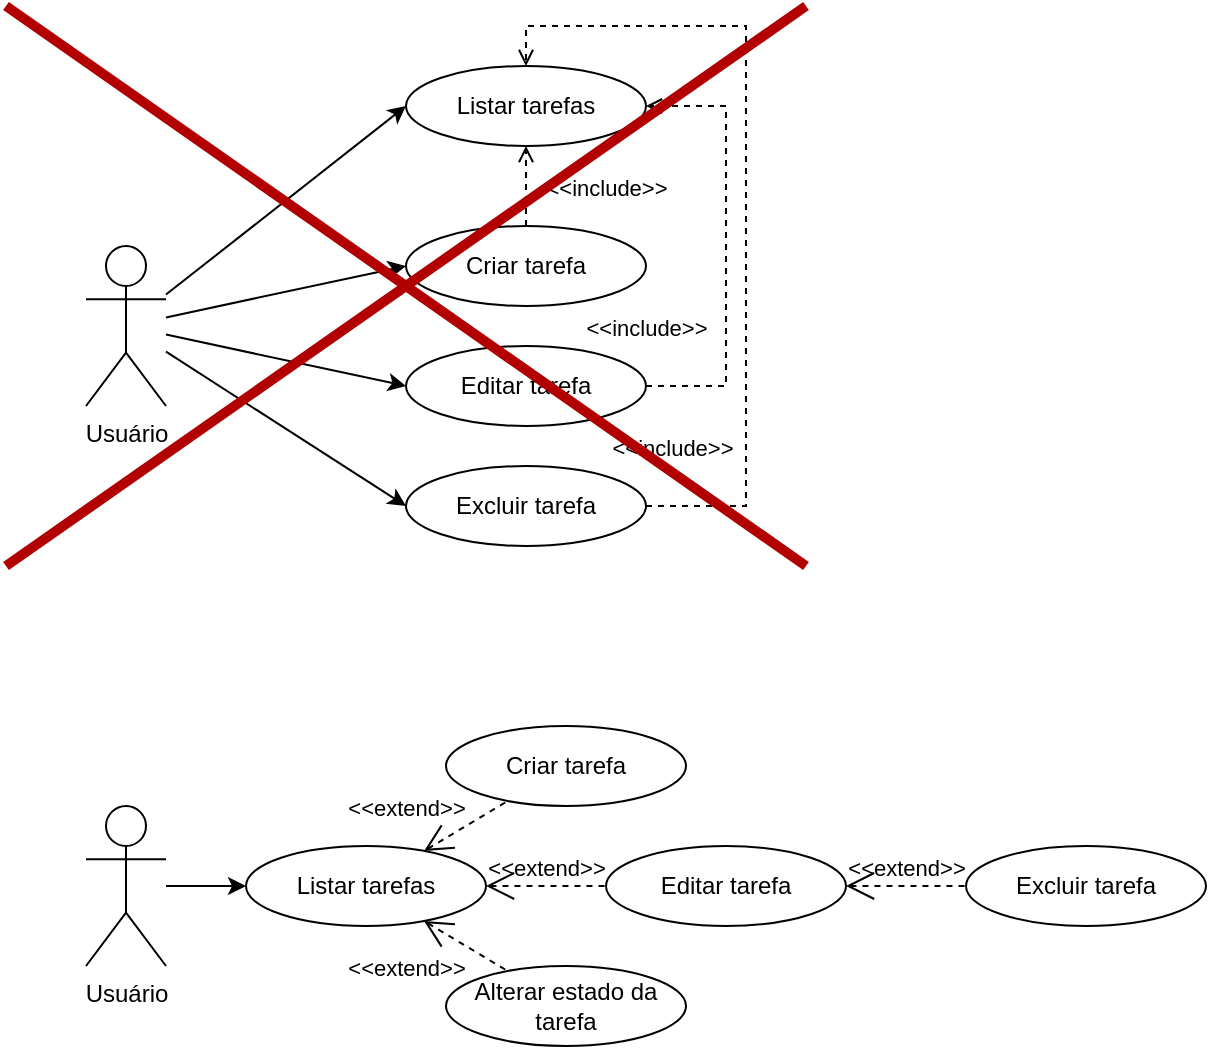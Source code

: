 <mxfile version="24.3.1" type="device">
  <diagram name="Page-1" id="c4acf3e9-155e-7222-9cf6-157b1a14988f">
    <mxGraphModel dx="1050" dy="541" grid="1" gridSize="10" guides="1" tooltips="1" connect="1" arrows="1" fold="1" page="1" pageScale="1" pageWidth="850" pageHeight="1100" background="none" math="0" shadow="0">
      <root>
        <mxCell id="0" />
        <mxCell id="1" parent="0" />
        <mxCell id="l2qAhFchgOXuQGY-jQNP-12" style="rounded=0;orthogonalLoop=1;jettySize=auto;html=1;entryX=0;entryY=0.5;entryDx=0;entryDy=0;" parent="1" source="l2qAhFchgOXuQGY-jQNP-2" target="l2qAhFchgOXuQGY-jQNP-4" edge="1">
          <mxGeometry relative="1" as="geometry" />
        </mxCell>
        <mxCell id="l2qAhFchgOXuQGY-jQNP-13" style="rounded=0;orthogonalLoop=1;jettySize=auto;html=1;entryX=0;entryY=0.5;entryDx=0;entryDy=0;" parent="1" source="l2qAhFchgOXuQGY-jQNP-2" target="l2qAhFchgOXuQGY-jQNP-5" edge="1">
          <mxGeometry relative="1" as="geometry" />
        </mxCell>
        <mxCell id="l2qAhFchgOXuQGY-jQNP-41" style="rounded=0;orthogonalLoop=1;jettySize=auto;html=1;entryX=0;entryY=0.5;entryDx=0;entryDy=0;" parent="1" source="l2qAhFchgOXuQGY-jQNP-2" target="l2qAhFchgOXuQGY-jQNP-40" edge="1">
          <mxGeometry relative="1" as="geometry" />
        </mxCell>
        <mxCell id="l2qAhFchgOXuQGY-jQNP-2" value="Usuário" style="shape=umlActor;verticalLabelPosition=bottom;verticalAlign=top;html=1;outlineConnect=0;" parent="1" vertex="1">
          <mxGeometry x="80" y="160" width="40" height="80" as="geometry" />
        </mxCell>
        <mxCell id="l2qAhFchgOXuQGY-jQNP-4" value="Criar tarefa" style="ellipse;whiteSpace=wrap;html=1;" parent="1" vertex="1">
          <mxGeometry x="240" y="150" width="120" height="40" as="geometry" />
        </mxCell>
        <mxCell id="l2qAhFchgOXuQGY-jQNP-5" value="Editar tarefa" style="ellipse;whiteSpace=wrap;html=1;" parent="1" vertex="1">
          <mxGeometry x="240" y="210" width="120" height="40" as="geometry" />
        </mxCell>
        <mxCell id="l2qAhFchgOXuQGY-jQNP-7" value="Excluir tarefa" style="ellipse;whiteSpace=wrap;html=1;" parent="1" vertex="1">
          <mxGeometry x="240" y="270" width="120" height="40" as="geometry" />
        </mxCell>
        <mxCell id="l2qAhFchgOXuQGY-jQNP-14" style="rounded=0;orthogonalLoop=1;jettySize=auto;html=1;entryX=0;entryY=0.5;entryDx=0;entryDy=0;" parent="1" source="l2qAhFchgOXuQGY-jQNP-2" target="l2qAhFchgOXuQGY-jQNP-7" edge="1">
          <mxGeometry relative="1" as="geometry" />
        </mxCell>
        <mxCell id="l2qAhFchgOXuQGY-jQNP-40" value="Listar tarefas" style="ellipse;whiteSpace=wrap;html=1;" parent="1" vertex="1">
          <mxGeometry x="240" y="70" width="120" height="40" as="geometry" />
        </mxCell>
        <mxCell id="YYzsB8qSqlsqOXcB-qaQ-3" style="rounded=0;orthogonalLoop=1;jettySize=auto;html=1;entryX=0;entryY=0.5;entryDx=0;entryDy=0;" parent="1" source="YYzsB8qSqlsqOXcB-qaQ-4" target="YYzsB8qSqlsqOXcB-qaQ-9" edge="1">
          <mxGeometry relative="1" as="geometry" />
        </mxCell>
        <mxCell id="YYzsB8qSqlsqOXcB-qaQ-4" value="Usuário" style="shape=umlActor;verticalLabelPosition=bottom;verticalAlign=top;html=1;outlineConnect=0;" parent="1" vertex="1">
          <mxGeometry x="80" y="440" width="40" height="80" as="geometry" />
        </mxCell>
        <mxCell id="YYzsB8qSqlsqOXcB-qaQ-5" value="Criar tarefa" style="ellipse;whiteSpace=wrap;html=1;" parent="1" vertex="1">
          <mxGeometry x="260" y="400" width="120" height="40" as="geometry" />
        </mxCell>
        <mxCell id="YYzsB8qSqlsqOXcB-qaQ-6" value="Editar tarefa" style="ellipse;whiteSpace=wrap;html=1;" parent="1" vertex="1">
          <mxGeometry x="340" y="460" width="120" height="40" as="geometry" />
        </mxCell>
        <mxCell id="YYzsB8qSqlsqOXcB-qaQ-7" value="Excluir tarefa" style="ellipse;whiteSpace=wrap;html=1;" parent="1" vertex="1">
          <mxGeometry x="520" y="460" width="120" height="40" as="geometry" />
        </mxCell>
        <mxCell id="YYzsB8qSqlsqOXcB-qaQ-9" value="Listar tarefas" style="ellipse;whiteSpace=wrap;html=1;" parent="1" vertex="1">
          <mxGeometry x="160" y="460" width="120" height="40" as="geometry" />
        </mxCell>
        <mxCell id="YYzsB8qSqlsqOXcB-qaQ-10" value="&amp;lt;&amp;lt;extend&amp;gt;&amp;gt;" style="edgeStyle=none;html=1;startArrow=open;endArrow=none;startSize=12;verticalAlign=bottom;dashed=1;labelBackgroundColor=none;rounded=0;" parent="1" source="YYzsB8qSqlsqOXcB-qaQ-9" target="YYzsB8qSqlsqOXcB-qaQ-5" edge="1">
          <mxGeometry x="-1" y="15" width="160" relative="1" as="geometry">
            <mxPoint x="340" y="400" as="sourcePoint" />
            <mxPoint x="500" y="400" as="targetPoint" />
            <mxPoint x="-1" as="offset" />
          </mxGeometry>
        </mxCell>
        <mxCell id="YYzsB8qSqlsqOXcB-qaQ-12" value="&amp;lt;&amp;lt;extend&amp;gt;&amp;gt;" style="edgeStyle=none;html=1;startArrow=open;endArrow=none;startSize=12;verticalAlign=bottom;dashed=1;labelBackgroundColor=none;rounded=0;" parent="1" source="YYzsB8qSqlsqOXcB-qaQ-9" target="YYzsB8qSqlsqOXcB-qaQ-6" edge="1">
          <mxGeometry width="160" relative="1" as="geometry">
            <mxPoint x="272" y="476" as="sourcePoint" />
            <mxPoint x="421" y="441" as="targetPoint" />
            <mxPoint as="offset" />
          </mxGeometry>
        </mxCell>
        <mxCell id="YYzsB8qSqlsqOXcB-qaQ-13" value="&amp;lt;&amp;lt;extend&amp;gt;&amp;gt;" style="edgeStyle=none;html=1;startArrow=open;endArrow=none;startSize=12;verticalAlign=bottom;dashed=1;labelBackgroundColor=none;rounded=0;" parent="1" source="YYzsB8qSqlsqOXcB-qaQ-6" target="YYzsB8qSqlsqOXcB-qaQ-7" edge="1">
          <mxGeometry width="160" relative="1" as="geometry">
            <mxPoint x="290" y="490" as="sourcePoint" />
            <mxPoint x="410" y="490" as="targetPoint" />
            <mxPoint as="offset" />
          </mxGeometry>
        </mxCell>
        <mxCell id="YYzsB8qSqlsqOXcB-qaQ-14" value="&amp;lt;&amp;lt;include&amp;gt;&amp;gt;" style="html=1;verticalAlign=bottom;labelBackgroundColor=none;endArrow=open;endFill=0;dashed=1;rounded=0;exitX=0.5;exitY=0;exitDx=0;exitDy=0;entryX=0.5;entryY=1;entryDx=0;entryDy=0;" parent="1" source="l2qAhFchgOXuQGY-jQNP-4" target="l2qAhFchgOXuQGY-jQNP-40" edge="1">
          <mxGeometry x="-0.5" y="-40" width="160" relative="1" as="geometry">
            <mxPoint x="380" y="199" as="sourcePoint" />
            <mxPoint x="540" y="199" as="targetPoint" />
            <mxPoint as="offset" />
          </mxGeometry>
        </mxCell>
        <mxCell id="YYzsB8qSqlsqOXcB-qaQ-16" value="&amp;lt;&amp;lt;include&amp;gt;&amp;gt;" style="html=1;verticalAlign=bottom;labelBackgroundColor=none;endArrow=open;endFill=0;dashed=1;rounded=0;exitX=1;exitY=0.5;exitDx=0;exitDy=0;entryX=1;entryY=0.5;entryDx=0;entryDy=0;edgeStyle=orthogonalEdgeStyle;" parent="1" source="l2qAhFchgOXuQGY-jQNP-5" target="l2qAhFchgOXuQGY-jQNP-40" edge="1">
          <mxGeometry x="-1" y="20" width="160" relative="1" as="geometry">
            <mxPoint x="400" y="220" as="sourcePoint" />
            <mxPoint x="400" y="100" as="targetPoint" />
            <Array as="points">
              <mxPoint x="400" y="230" />
              <mxPoint x="400" y="90" />
            </Array>
            <mxPoint as="offset" />
          </mxGeometry>
        </mxCell>
        <mxCell id="YYzsB8qSqlsqOXcB-qaQ-17" value="&amp;lt;&amp;lt;include&amp;gt;&amp;gt;" style="html=1;verticalAlign=bottom;labelBackgroundColor=none;endArrow=open;endFill=0;dashed=1;rounded=0;exitX=1;exitY=0.5;exitDx=0;exitDy=0;entryX=0.5;entryY=0;entryDx=0;entryDy=0;edgeStyle=orthogonalEdgeStyle;" parent="1" source="l2qAhFchgOXuQGY-jQNP-7" target="l2qAhFchgOXuQGY-jQNP-40" edge="1">
          <mxGeometry x="-0.938" y="20" width="160" relative="1" as="geometry">
            <mxPoint x="370" y="240" as="sourcePoint" />
            <mxPoint x="370" y="120" as="targetPoint" />
            <Array as="points">
              <mxPoint x="410" y="290" />
              <mxPoint x="410" y="50" />
              <mxPoint x="300" y="50" />
            </Array>
            <mxPoint as="offset" />
          </mxGeometry>
        </mxCell>
        <mxCell id="YYzsB8qSqlsqOXcB-qaQ-18" value="" style="endArrow=none;html=1;rounded=0;fillColor=#e51400;strokeColor=#B20000;strokeWidth=5;" parent="1" edge="1">
          <mxGeometry width="50" height="50" relative="1" as="geometry">
            <mxPoint x="40" y="320" as="sourcePoint" />
            <mxPoint x="440" y="40" as="targetPoint" />
          </mxGeometry>
        </mxCell>
        <mxCell id="YYzsB8qSqlsqOXcB-qaQ-19" value="" style="endArrow=none;html=1;rounded=0;fillColor=#e51400;strokeColor=#B20000;strokeWidth=5;" parent="1" edge="1">
          <mxGeometry width="50" height="50" relative="1" as="geometry">
            <mxPoint x="40" y="40" as="sourcePoint" />
            <mxPoint x="440" y="320" as="targetPoint" />
          </mxGeometry>
        </mxCell>
        <mxCell id="ODFIXSfNZHg4w6l3Q5zr-1" value="Alterar estado da tarefa" style="ellipse;whiteSpace=wrap;html=1;" parent="1" vertex="1">
          <mxGeometry x="260" y="520" width="120" height="40" as="geometry" />
        </mxCell>
        <mxCell id="ODFIXSfNZHg4w6l3Q5zr-2" value="&amp;lt;&amp;lt;extend&amp;gt;&amp;gt;" style="edgeStyle=none;html=1;startArrow=open;endArrow=none;startSize=12;verticalAlign=bottom;dashed=1;labelBackgroundColor=none;rounded=0;" parent="1" source="YYzsB8qSqlsqOXcB-qaQ-9" target="ODFIXSfNZHg4w6l3Q5zr-1" edge="1">
          <mxGeometry x="-0.635" y="-33" width="160" relative="1" as="geometry">
            <mxPoint x="259" y="507" as="sourcePoint" />
            <mxPoint x="301" y="533" as="targetPoint" />
            <mxPoint as="offset" />
          </mxGeometry>
        </mxCell>
      </root>
    </mxGraphModel>
  </diagram>
</mxfile>

